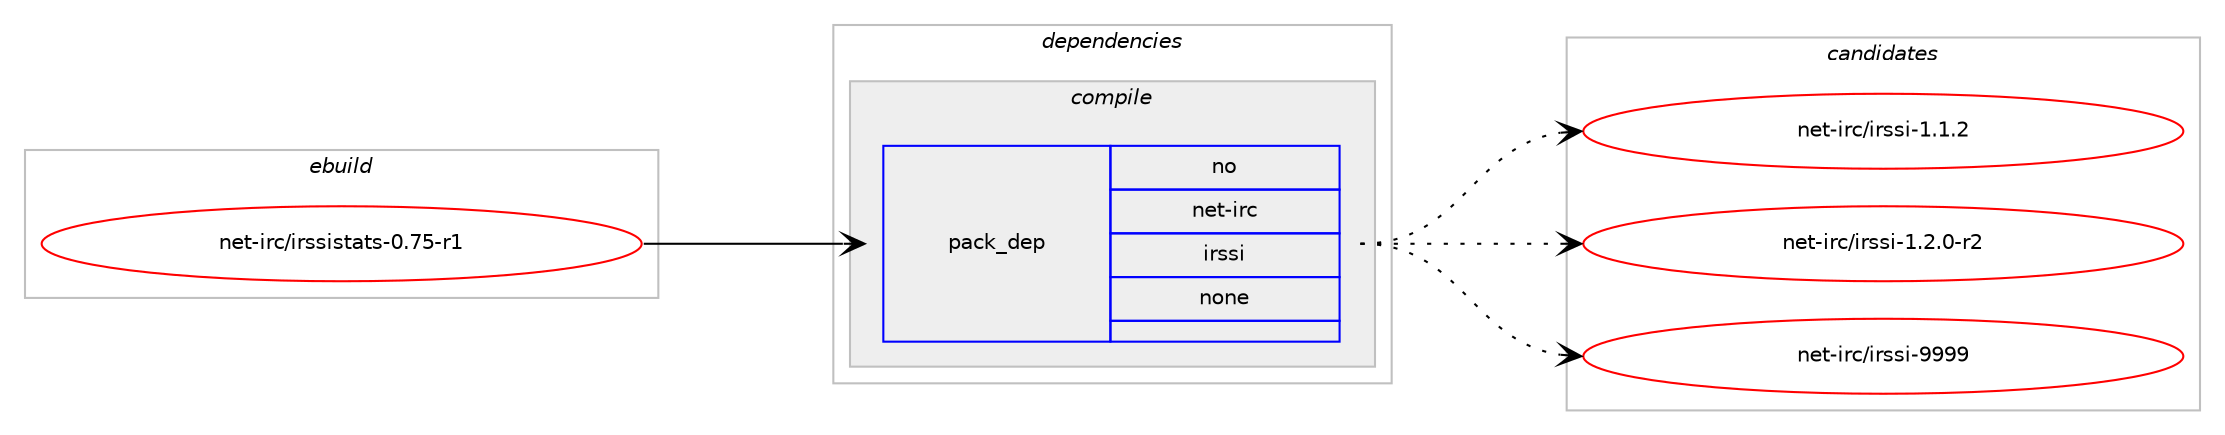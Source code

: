 digraph prolog {

# *************
# Graph options
# *************

newrank=true;
concentrate=true;
compound=true;
graph [rankdir=LR,fontname=Helvetica,fontsize=10,ranksep=1.5];#, ranksep=2.5, nodesep=0.2];
edge  [arrowhead=vee];
node  [fontname=Helvetica,fontsize=10];

# **********
# The ebuild
# **********

subgraph cluster_leftcol {
color=gray;
rank=same;
label=<<i>ebuild</i>>;
id [label="net-irc/irssistats-0.75-r1", color=red, width=4, href="../net-irc/irssistats-0.75-r1.svg"];
}

# ****************
# The dependencies
# ****************

subgraph cluster_midcol {
color=gray;
label=<<i>dependencies</i>>;
subgraph cluster_compile {
fillcolor="#eeeeee";
style=filled;
label=<<i>compile</i>>;
subgraph pack1184466 {
dependency1656763 [label=<<TABLE BORDER="0" CELLBORDER="1" CELLSPACING="0" CELLPADDING="4" WIDTH="220"><TR><TD ROWSPAN="6" CELLPADDING="30">pack_dep</TD></TR><TR><TD WIDTH="110">no</TD></TR><TR><TD>net-irc</TD></TR><TR><TD>irssi</TD></TR><TR><TD>none</TD></TR><TR><TD></TD></TR></TABLE>>, shape=none, color=blue];
}
id:e -> dependency1656763:w [weight=20,style="solid",arrowhead="vee"];
}
subgraph cluster_compileandrun {
fillcolor="#eeeeee";
style=filled;
label=<<i>compile and run</i>>;
}
subgraph cluster_run {
fillcolor="#eeeeee";
style=filled;
label=<<i>run</i>>;
}
}

# **************
# The candidates
# **************

subgraph cluster_choices {
rank=same;
color=gray;
label=<<i>candidates</i>>;

subgraph choice1184466 {
color=black;
nodesep=1;
choice110101116451051149947105114115115105454946494650 [label="net-irc/irssi-1.1.2", color=red, width=4,href="../net-irc/irssi-1.1.2.svg"];
choice1101011164510511499471051141151151054549465046484511450 [label="net-irc/irssi-1.2.0-r2", color=red, width=4,href="../net-irc/irssi-1.2.0-r2.svg"];
choice1101011164510511499471051141151151054557575757 [label="net-irc/irssi-9999", color=red, width=4,href="../net-irc/irssi-9999.svg"];
dependency1656763:e -> choice110101116451051149947105114115115105454946494650:w [style=dotted,weight="100"];
dependency1656763:e -> choice1101011164510511499471051141151151054549465046484511450:w [style=dotted,weight="100"];
dependency1656763:e -> choice1101011164510511499471051141151151054557575757:w [style=dotted,weight="100"];
}
}

}
